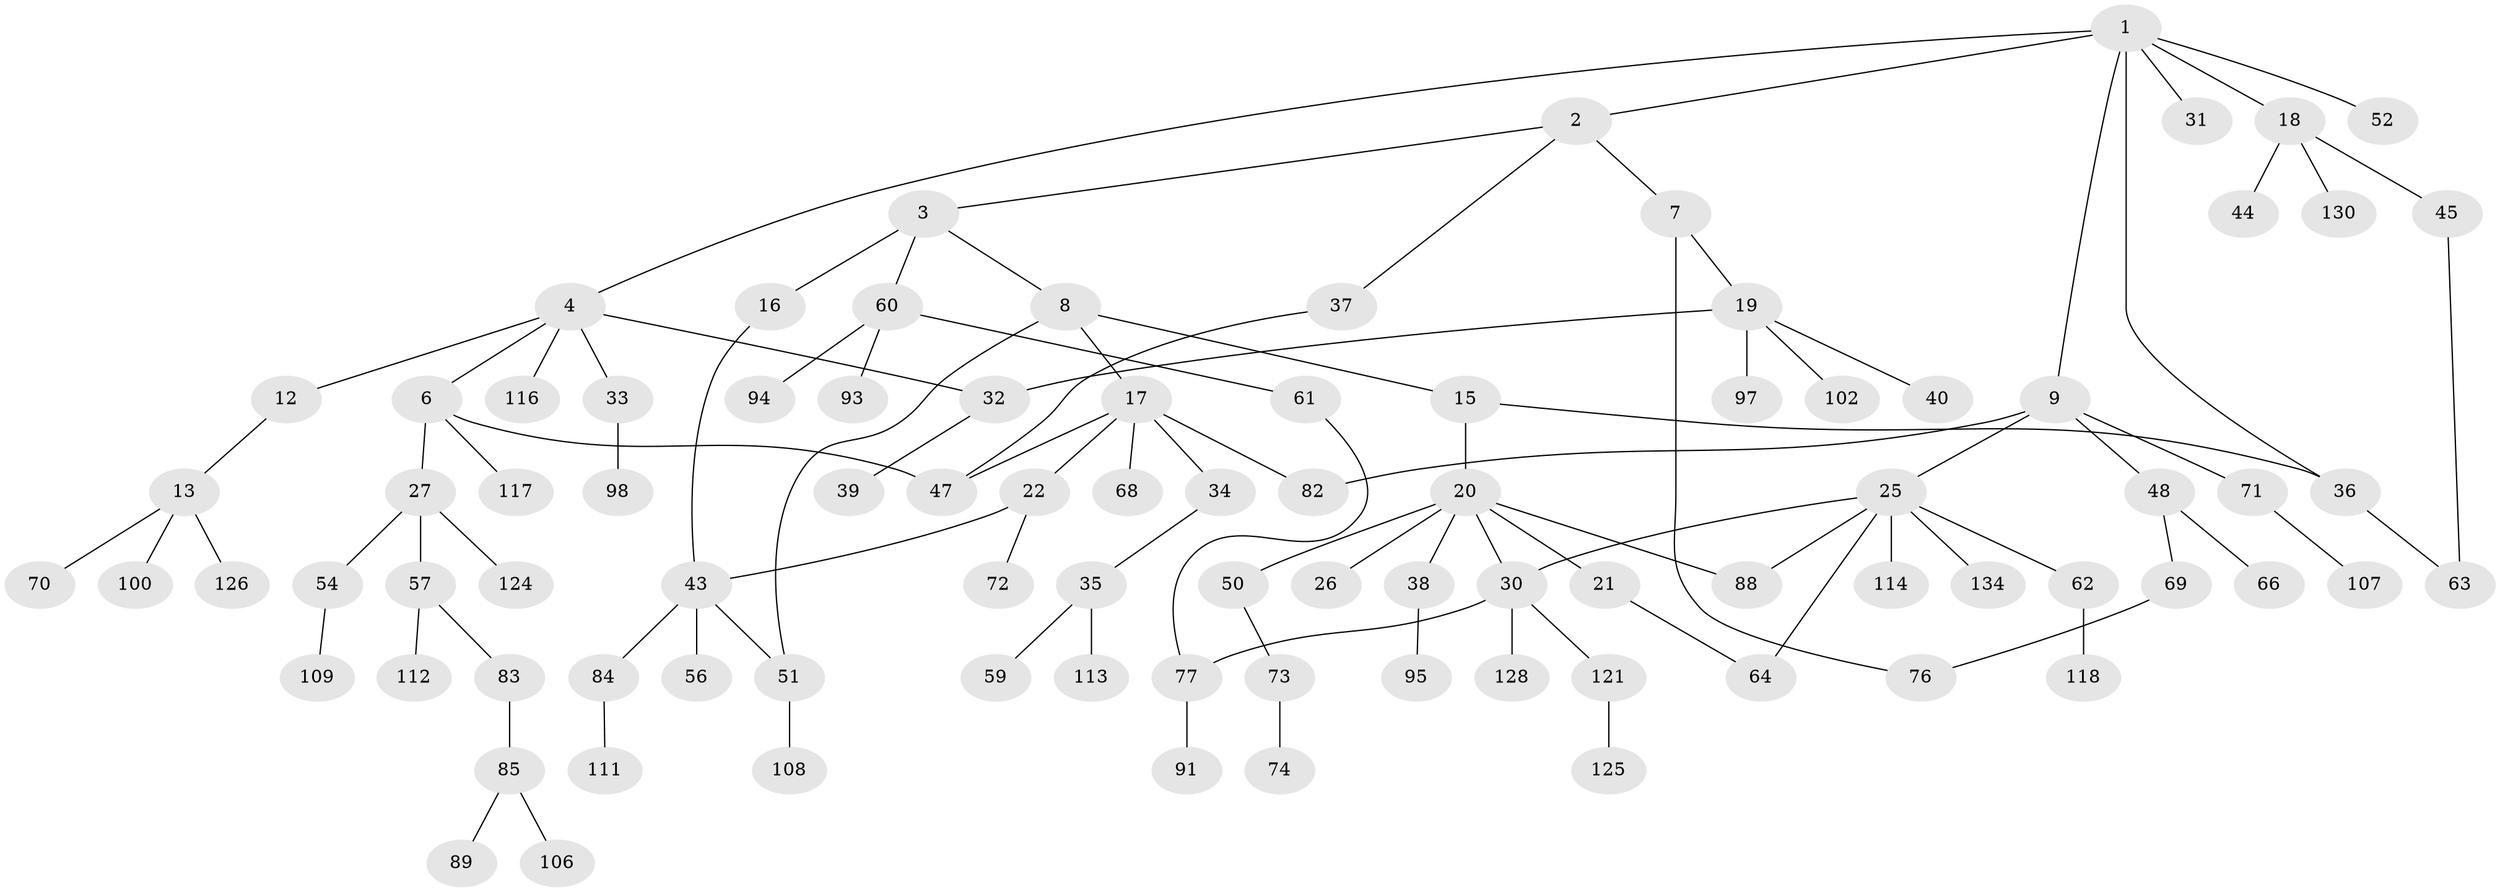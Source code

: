 // Generated by graph-tools (version 1.1) at 2025/23/03/03/25 07:23:34]
// undirected, 91 vertices, 103 edges
graph export_dot {
graph [start="1"]
  node [color=gray90,style=filled];
  1 [super="+5"];
  2 [super="+24"];
  3;
  4 [super="+11"];
  6 [super="+10"];
  7 [super="+14"];
  8 [super="+115"];
  9 [super="+65"];
  12;
  13 [super="+58"];
  15;
  16 [super="+104"];
  17 [super="+53"];
  18 [super="+123"];
  19 [super="+90"];
  20 [super="+29"];
  21 [super="+133"];
  22 [super="+23"];
  25 [super="+42"];
  26;
  27 [super="+28"];
  30 [super="+49"];
  31;
  32;
  33;
  34;
  35 [super="+46"];
  36 [super="+41"];
  37 [super="+120"];
  38;
  39;
  40;
  43 [super="+79"];
  44 [super="+81"];
  45;
  47 [super="+86"];
  48 [super="+55"];
  50;
  51 [super="+96"];
  52;
  54;
  56 [super="+122"];
  57 [super="+67"];
  59;
  60 [super="+78"];
  61;
  62 [super="+99"];
  63;
  64;
  66;
  68 [super="+80"];
  69 [super="+105"];
  70;
  71;
  72 [super="+119"];
  73 [super="+75"];
  74 [super="+135"];
  76 [super="+92"];
  77 [super="+131"];
  82 [super="+103"];
  83 [super="+87"];
  84;
  85;
  88 [super="+101"];
  89 [super="+132"];
  91;
  93;
  94;
  95 [super="+110"];
  97;
  98;
  100;
  102;
  106;
  107 [super="+129"];
  108;
  109;
  111;
  112;
  113;
  114;
  116;
  117;
  118;
  121 [super="+127"];
  124;
  125;
  126;
  128;
  130;
  134;
  1 -- 2;
  1 -- 4;
  1 -- 52;
  1 -- 18;
  1 -- 36;
  1 -- 9;
  1 -- 31;
  2 -- 3;
  2 -- 7;
  2 -- 37;
  3 -- 8;
  3 -- 16;
  3 -- 60;
  4 -- 6;
  4 -- 33;
  4 -- 32;
  4 -- 116;
  4 -- 12;
  6 -- 117;
  6 -- 27;
  6 -- 47;
  7 -- 19;
  7 -- 76;
  8 -- 15;
  8 -- 17;
  8 -- 51;
  9 -- 25;
  9 -- 48;
  9 -- 71;
  9 -- 82;
  12 -- 13;
  13 -- 70;
  13 -- 100;
  13 -- 126;
  15 -- 20;
  15 -- 36;
  16 -- 43;
  17 -- 22;
  17 -- 34;
  17 -- 47;
  17 -- 68;
  17 -- 82;
  18 -- 44;
  18 -- 45;
  18 -- 130;
  19 -- 32;
  19 -- 40;
  19 -- 97;
  19 -- 102;
  20 -- 21;
  20 -- 26;
  20 -- 30;
  20 -- 50;
  20 -- 88;
  20 -- 38;
  21 -- 64;
  22 -- 72;
  22 -- 43;
  25 -- 114;
  25 -- 30;
  25 -- 64;
  25 -- 134;
  25 -- 88;
  25 -- 62;
  27 -- 124;
  27 -- 57;
  27 -- 54;
  30 -- 77;
  30 -- 128;
  30 -- 121;
  32 -- 39;
  33 -- 98;
  34 -- 35;
  35 -- 113;
  35 -- 59;
  36 -- 63;
  37 -- 47;
  38 -- 95;
  43 -- 56 [weight=2];
  43 -- 84;
  43 -- 51;
  45 -- 63;
  48 -- 66;
  48 -- 69;
  50 -- 73;
  51 -- 108;
  54 -- 109;
  57 -- 83;
  57 -- 112;
  60 -- 61;
  60 -- 94;
  60 -- 93;
  61 -- 77;
  62 -- 118;
  69 -- 76;
  71 -- 107;
  73 -- 74;
  77 -- 91;
  83 -- 85;
  84 -- 111;
  85 -- 89;
  85 -- 106;
  121 -- 125;
}
